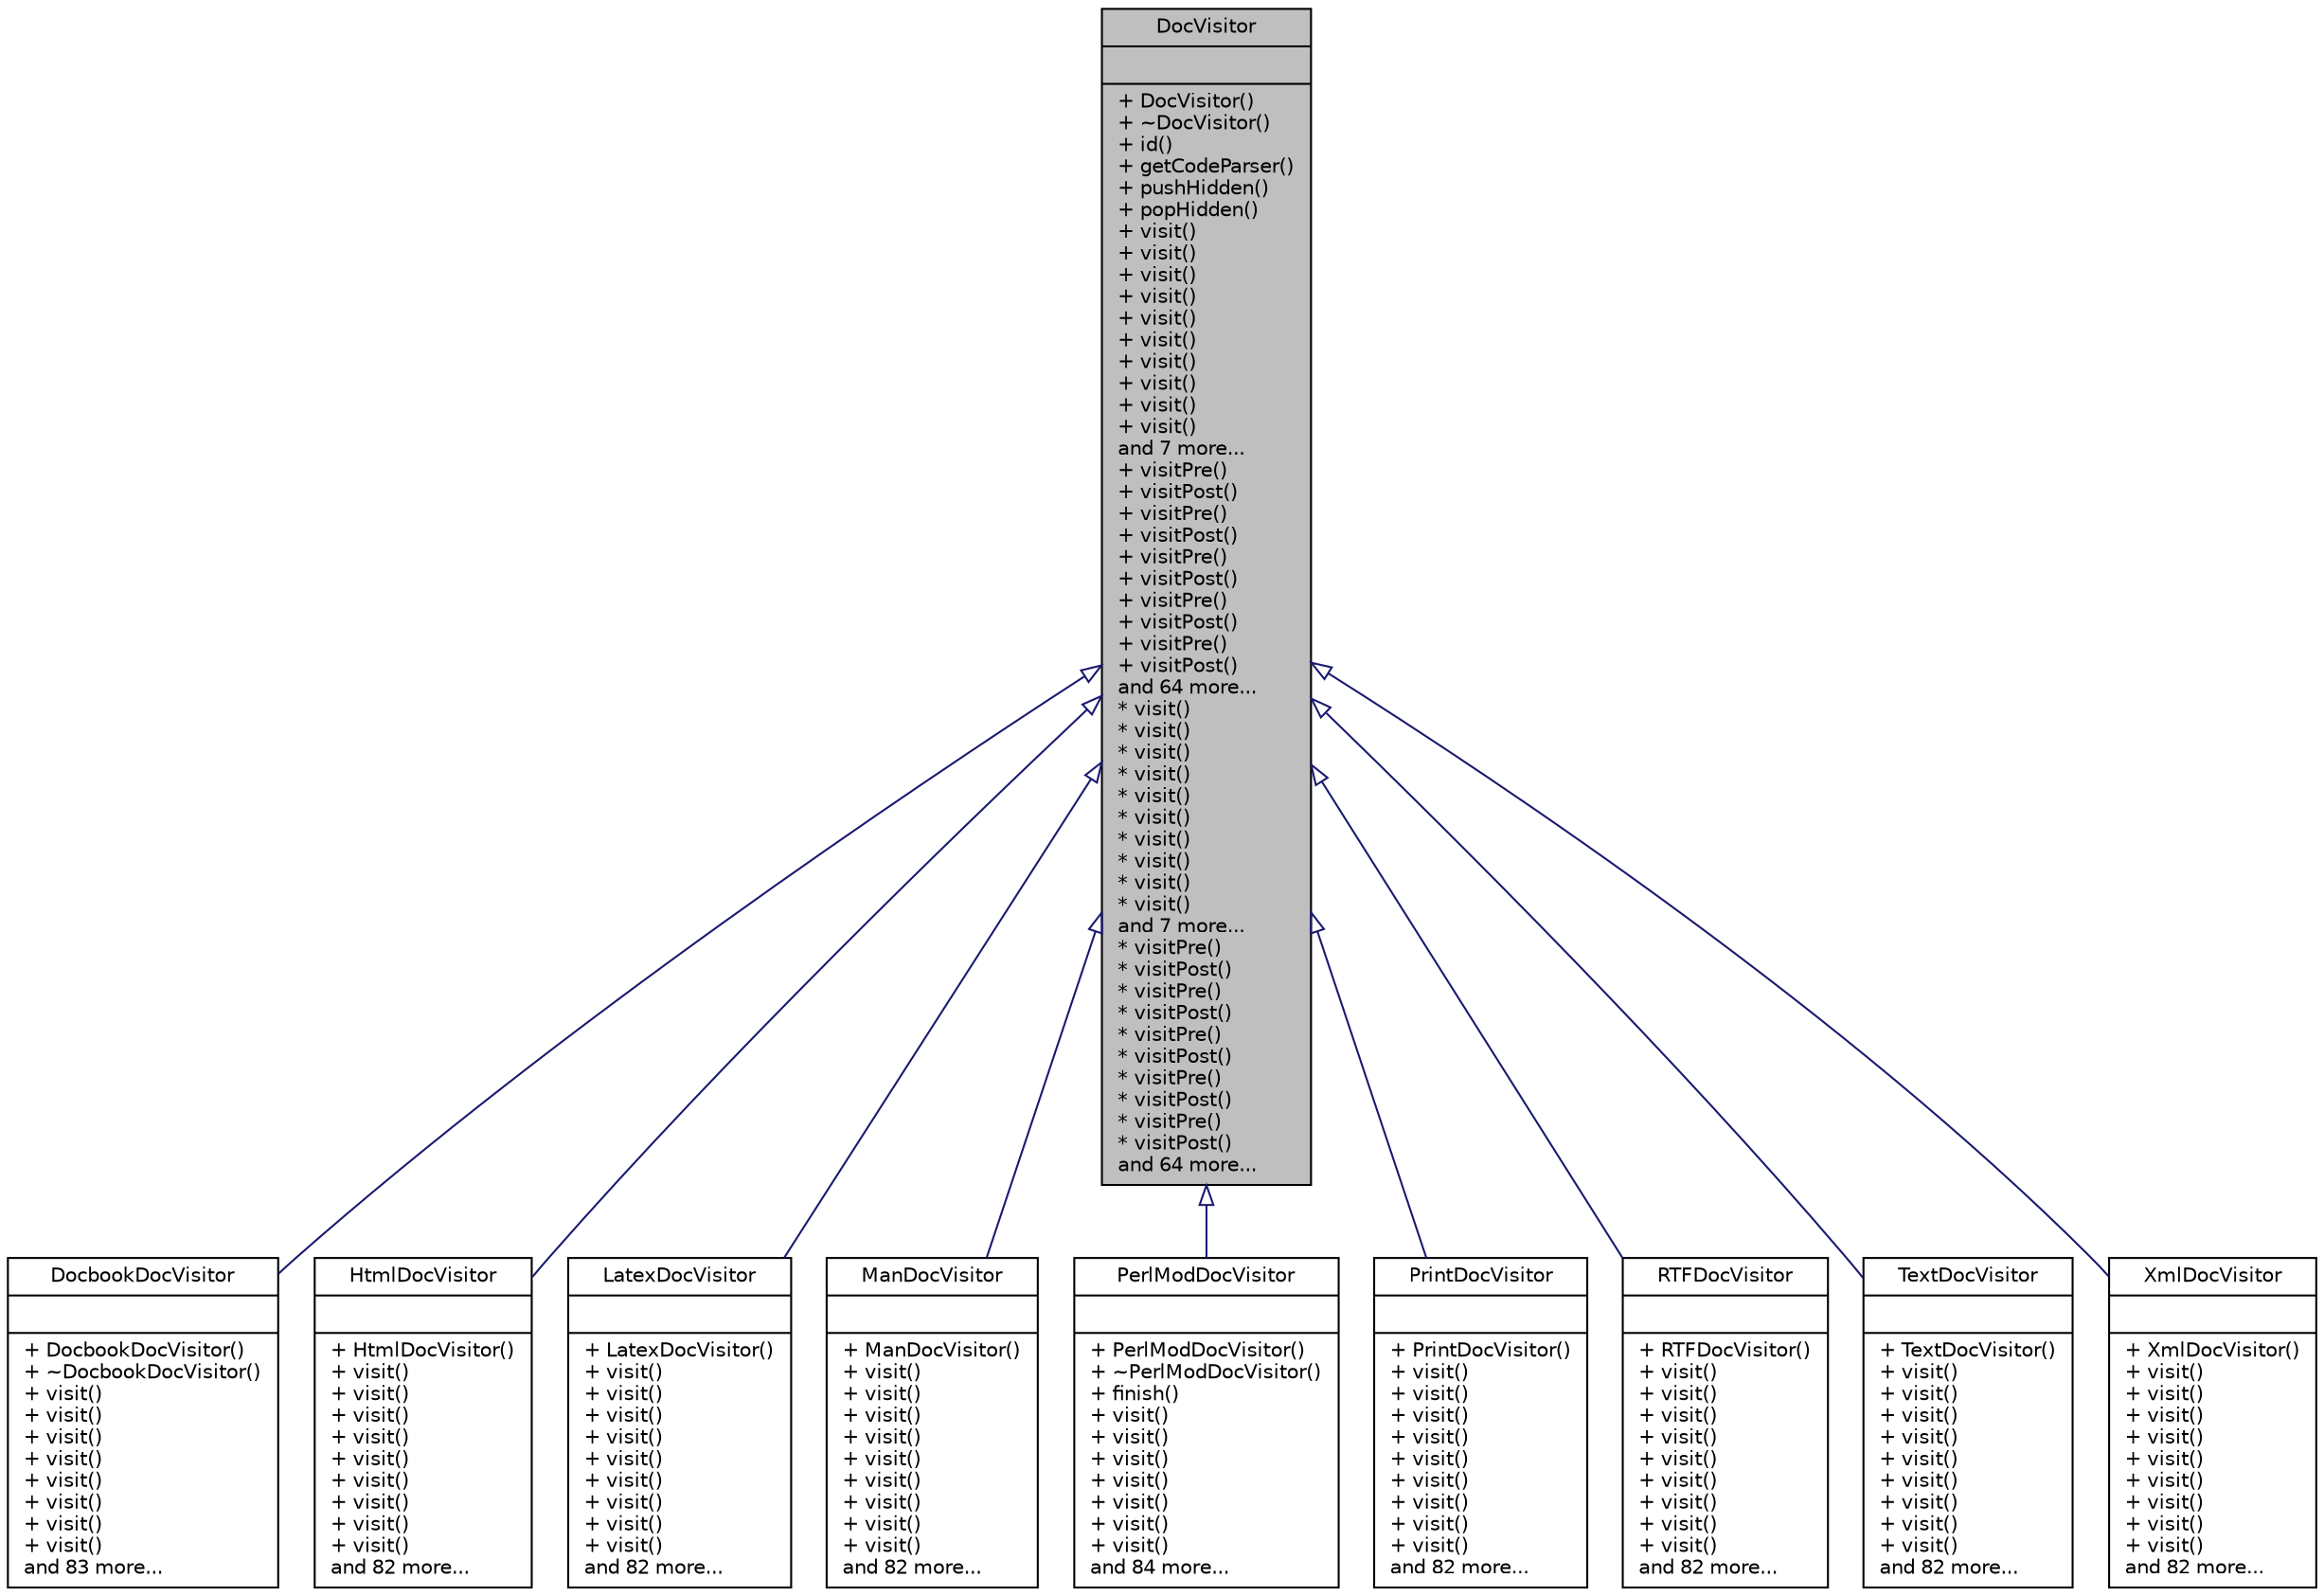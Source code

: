 digraph "DocVisitor"
{
 // LATEX_PDF_SIZE
  edge [fontname="Helvetica",fontsize="10",labelfontname="Helvetica",labelfontsize="10"];
  node [fontname="Helvetica",fontsize="10",shape=record];
  Node1 [label="{DocVisitor\n||+ DocVisitor()\l+ ~DocVisitor()\l+ id()\l+ getCodeParser()\l+ pushHidden()\l+ popHidden()\l+ visit()\l+ visit()\l+ visit()\l+ visit()\l+ visit()\l+ visit()\l+ visit()\l+ visit()\l+ visit()\l+ visit()\land 7 more...\l+ visitPre()\l+ visitPost()\l+ visitPre()\l+ visitPost()\l+ visitPre()\l+ visitPost()\l+ visitPre()\l+ visitPost()\l+ visitPre()\l+ visitPost()\land 64 more...\l* visit()\l* visit()\l* visit()\l* visit()\l* visit()\l* visit()\l* visit()\l* visit()\l* visit()\l* visit()\land 7 more...\l* visitPre()\l* visitPost()\l* visitPre()\l* visitPost()\l* visitPre()\l* visitPost()\l* visitPre()\l* visitPost()\l* visitPre()\l* visitPost()\land 64 more...\l}",height=0.2,width=0.4,color="black", fillcolor="grey75", style="filled", fontcolor="black",tooltip="Abstract visitor that participates in the visitor pattern."];
  Node1 -> Node2 [dir="back",color="midnightblue",fontsize="10",style="solid",arrowtail="onormal",fontname="Helvetica"];
  Node2 [label="{DocbookDocVisitor\n||+ DocbookDocVisitor()\l+ ~DocbookDocVisitor()\l+ visit()\l+ visit()\l+ visit()\l+ visit()\l+ visit()\l+ visit()\l+ visit()\l+ visit()\land 83 more...\l}",height=0.2,width=0.4,color="black", fillcolor="white", style="filled",URL="$classDocbookDocVisitor.html",tooltip="Concrete visitor implementation for Docbook output."];
  Node1 -> Node3 [dir="back",color="midnightblue",fontsize="10",style="solid",arrowtail="onormal",fontname="Helvetica"];
  Node3 [label="{HtmlDocVisitor\n||+ HtmlDocVisitor()\l+ visit()\l+ visit()\l+ visit()\l+ visit()\l+ visit()\l+ visit()\l+ visit()\l+ visit()\l+ visit()\land 82 more...\l}",height=0.2,width=0.4,color="black", fillcolor="white", style="filled",URL="$classHtmlDocVisitor.html",tooltip="Concrete visitor implementation for HTML output."];
  Node1 -> Node4 [dir="back",color="midnightblue",fontsize="10",style="solid",arrowtail="onormal",fontname="Helvetica"];
  Node4 [label="{LatexDocVisitor\n||+ LatexDocVisitor()\l+ visit()\l+ visit()\l+ visit()\l+ visit()\l+ visit()\l+ visit()\l+ visit()\l+ visit()\l+ visit()\land 82 more...\l}",height=0.2,width=0.4,color="black", fillcolor="white", style="filled",URL="$classLatexDocVisitor.html",tooltip="Concrete visitor implementation for LaTeX output."];
  Node1 -> Node5 [dir="back",color="midnightblue",fontsize="10",style="solid",arrowtail="onormal",fontname="Helvetica"];
  Node5 [label="{ManDocVisitor\n||+ ManDocVisitor()\l+ visit()\l+ visit()\l+ visit()\l+ visit()\l+ visit()\l+ visit()\l+ visit()\l+ visit()\l+ visit()\land 82 more...\l}",height=0.2,width=0.4,color="black", fillcolor="white", style="filled",URL="$classManDocVisitor.html",tooltip="Concrete visitor implementation for LaTeX output."];
  Node1 -> Node6 [dir="back",color="midnightblue",fontsize="10",style="solid",arrowtail="onormal",fontname="Helvetica"];
  Node6 [label="{PerlModDocVisitor\n||+ PerlModDocVisitor()\l+ ~PerlModDocVisitor()\l+ finish()\l+ visit()\l+ visit()\l+ visit()\l+ visit()\l+ visit()\l+ visit()\l+ visit()\land 84 more...\l}",height=0.2,width=0.4,color="black", fillcolor="white", style="filled",URL="$classPerlModDocVisitor.html",tooltip="Concrete visitor implementation for PerlMod output."];
  Node1 -> Node7 [dir="back",color="midnightblue",fontsize="10",style="solid",arrowtail="onormal",fontname="Helvetica"];
  Node7 [label="{PrintDocVisitor\n||+ PrintDocVisitor()\l+ visit()\l+ visit()\l+ visit()\l+ visit()\l+ visit()\l+ visit()\l+ visit()\l+ visit()\l+ visit()\land 82 more...\l}",height=0.2,width=0.4,color="black", fillcolor="white", style="filled",URL="$classPrintDocVisitor.html",tooltip=" "];
  Node1 -> Node8 [dir="back",color="midnightblue",fontsize="10",style="solid",arrowtail="onormal",fontname="Helvetica"];
  Node8 [label="{RTFDocVisitor\n||+ RTFDocVisitor()\l+ visit()\l+ visit()\l+ visit()\l+ visit()\l+ visit()\l+ visit()\l+ visit()\l+ visit()\l+ visit()\land 82 more...\l}",height=0.2,width=0.4,color="black", fillcolor="white", style="filled",URL="$classRTFDocVisitor.html",tooltip="Concrete visitor implementation for RTF output."];
  Node1 -> Node9 [dir="back",color="midnightblue",fontsize="10",style="solid",arrowtail="onormal",fontname="Helvetica"];
  Node9 [label="{TextDocVisitor\n||+ TextDocVisitor()\l+ visit()\l+ visit()\l+ visit()\l+ visit()\l+ visit()\l+ visit()\l+ visit()\l+ visit()\l+ visit()\land 82 more...\l}",height=0.2,width=0.4,color="black", fillcolor="white", style="filled",URL="$classTextDocVisitor.html",tooltip="Concrete visitor implementation for TEXT output."];
  Node1 -> Node10 [dir="back",color="midnightblue",fontsize="10",style="solid",arrowtail="onormal",fontname="Helvetica"];
  Node10 [label="{XmlDocVisitor\n||+ XmlDocVisitor()\l+ visit()\l+ visit()\l+ visit()\l+ visit()\l+ visit()\l+ visit()\l+ visit()\l+ visit()\l+ visit()\land 82 more...\l}",height=0.2,width=0.4,color="black", fillcolor="white", style="filled",URL="$classXmlDocVisitor.html",tooltip="Concrete visitor implementation for XML output."];
}

